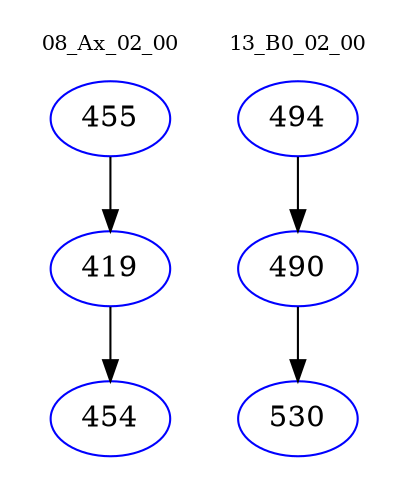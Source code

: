 digraph{
subgraph cluster_0 {
color = white
label = "08_Ax_02_00";
fontsize=10;
T0_455 [label="455", color="blue"]
T0_455 -> T0_419 [color="black"]
T0_419 [label="419", color="blue"]
T0_419 -> T0_454 [color="black"]
T0_454 [label="454", color="blue"]
}
subgraph cluster_1 {
color = white
label = "13_B0_02_00";
fontsize=10;
T1_494 [label="494", color="blue"]
T1_494 -> T1_490 [color="black"]
T1_490 [label="490", color="blue"]
T1_490 -> T1_530 [color="black"]
T1_530 [label="530", color="blue"]
}
}
